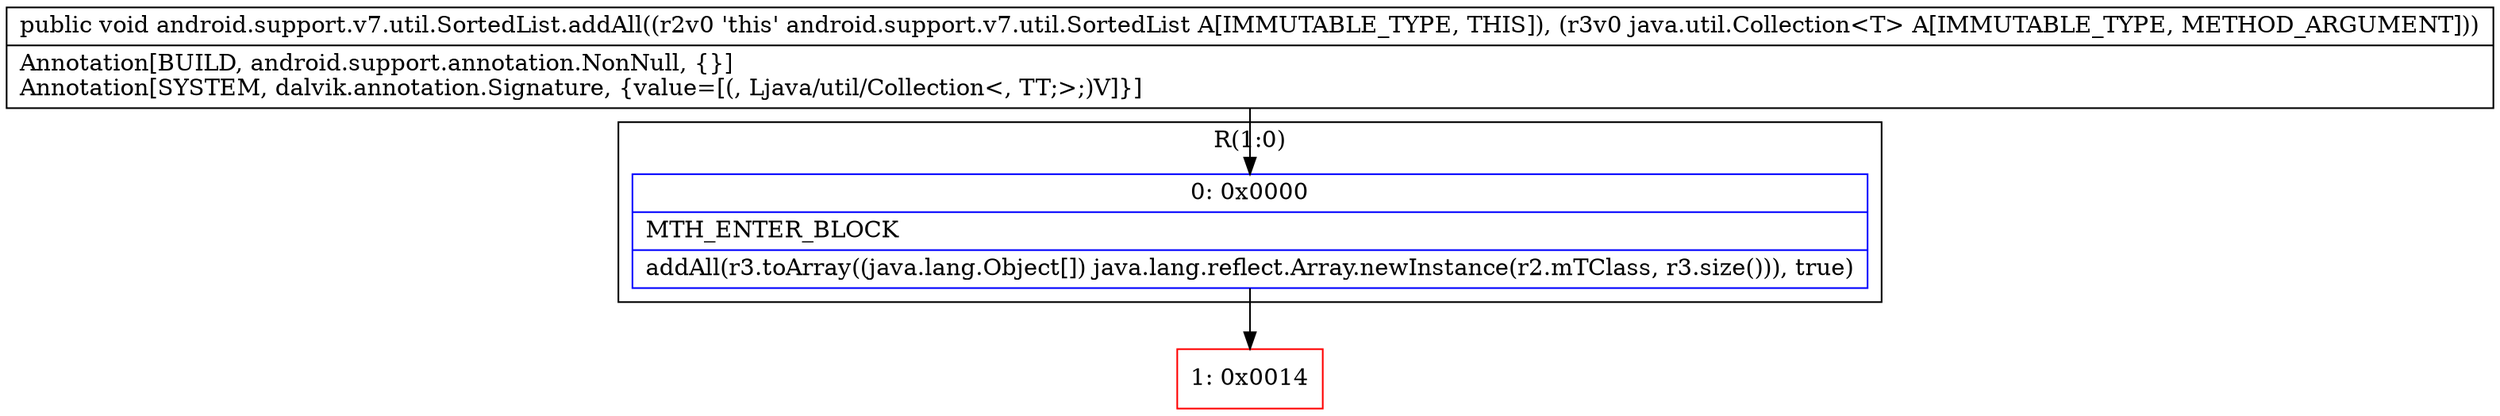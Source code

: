 digraph "CFG forandroid.support.v7.util.SortedList.addAll(Ljava\/util\/Collection;)V" {
subgraph cluster_Region_1708800660 {
label = "R(1:0)";
node [shape=record,color=blue];
Node_0 [shape=record,label="{0\:\ 0x0000|MTH_ENTER_BLOCK\l|addAll(r3.toArray((java.lang.Object[]) java.lang.reflect.Array.newInstance(r2.mTClass, r3.size())), true)\l}"];
}
Node_1 [shape=record,color=red,label="{1\:\ 0x0014}"];
MethodNode[shape=record,label="{public void android.support.v7.util.SortedList.addAll((r2v0 'this' android.support.v7.util.SortedList A[IMMUTABLE_TYPE, THIS]), (r3v0 java.util.Collection\<T\> A[IMMUTABLE_TYPE, METHOD_ARGUMENT]))  | Annotation[BUILD, android.support.annotation.NonNull, \{\}]\lAnnotation[SYSTEM, dalvik.annotation.Signature, \{value=[(, Ljava\/util\/Collection\<, TT;\>;)V]\}]\l}"];
MethodNode -> Node_0;
Node_0 -> Node_1;
}


